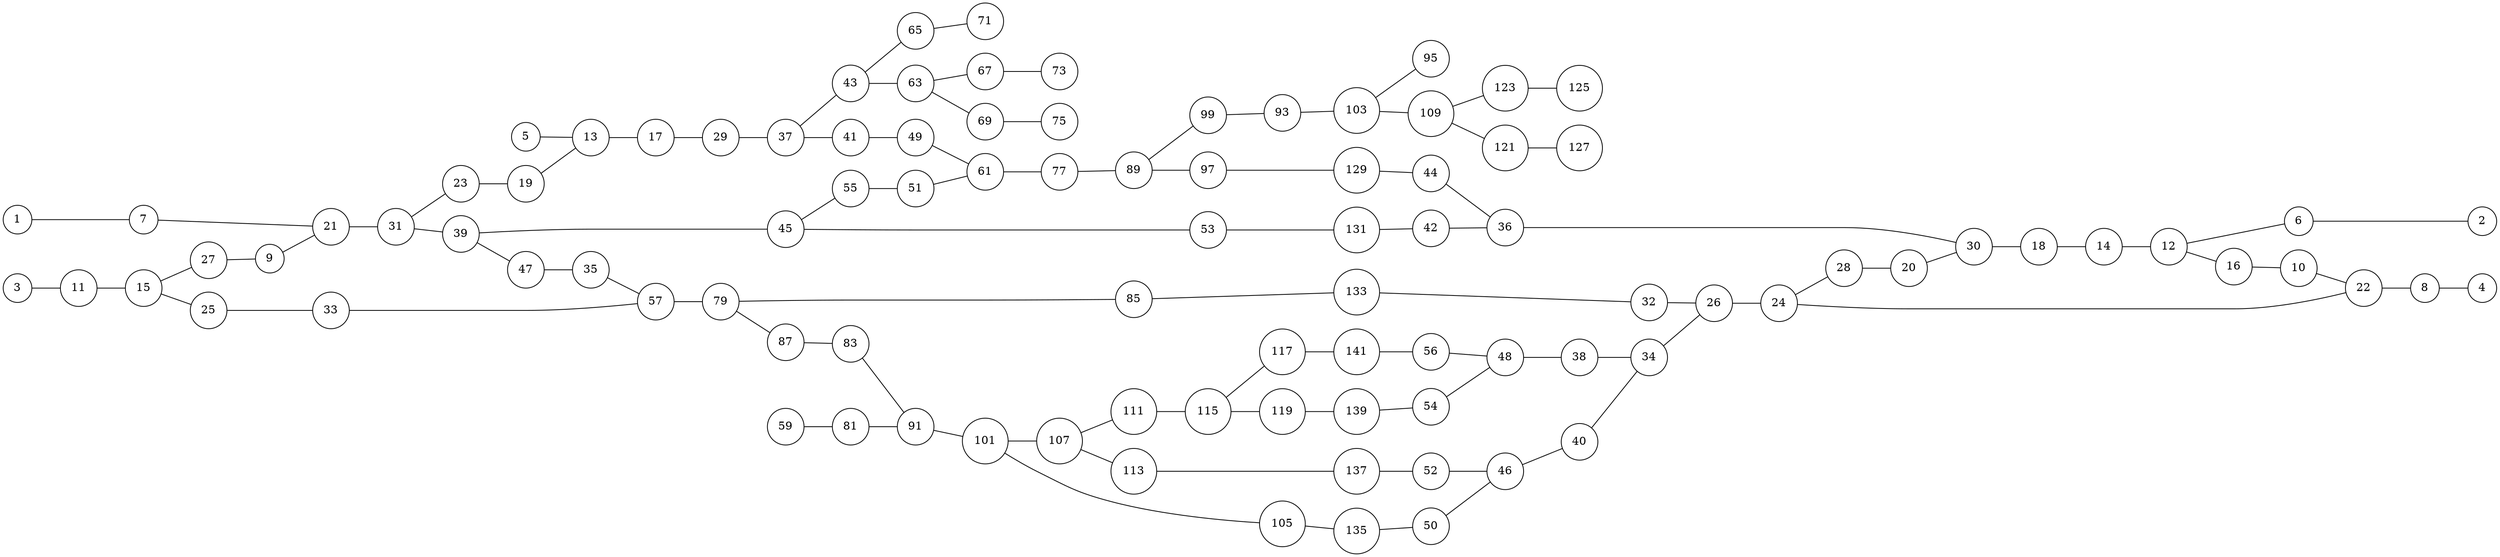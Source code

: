strict graph relatrion_S {
    rankdir="LR";
    node [shape=circle];
    1 -- 7 -- 21 -- 31 -- 39 -- 45 -- 53 -- 131 -- 42 -- 36 -- 30 -- 18 -- 14 --12 -- 6 -- 2;
    45 -- 55 -- 51 -- 61 -- 77 -- 89 -- 97 -- 129 -- 44 -- 36;
    5 -- 13 -- 17 -- 29 -- 37 -- 41 -- 49 -- 61;
    37 -- 43 -- 63 -- 67 -- 73;
    63 -- 69 -- 75
    43 -- 65 -- 71;
    31 -- 23 -- 19 -- 13;
    89 -- 99 -- 93 -- 103 -- 109 -- 123 -- 125;
    103 -- 95;
    109 -- 121 -- 127;

    3 -- 11 -- 15 -- 25 -- 33 -- 57 -- 79 -- 85 -- 133 -- 32 -- 26 -- 24 -- 22 -- 8 -- 4;
    79 -- 87 -- 83 -- 91 -- 101 -- 105 -- 135 -- 50 -- 46 -- 40 -- 34 -- 26;
    59 -- 81 -- 91;
    101 -- 107 -- 113 -- 137 -- 52 -- 46;
    107 -- 111 -- 115 -- 119 -- 139 -- 54 -- 48 -- 38 -- 34;
    115 -- 117 -- 141 -- 56 -- 48;

    15 -- 27 -- 9 -- 21;
    39 -- 47 -- 35 -- 57;
    12 -- 16 -- 10 -- 22;
    24 -- 28 -- 20 -- 30;

    {rank=same; 1 3}
    {rank=same; 2 4}
    {rank=same; 129 131 133 135 137 139 141}
}
